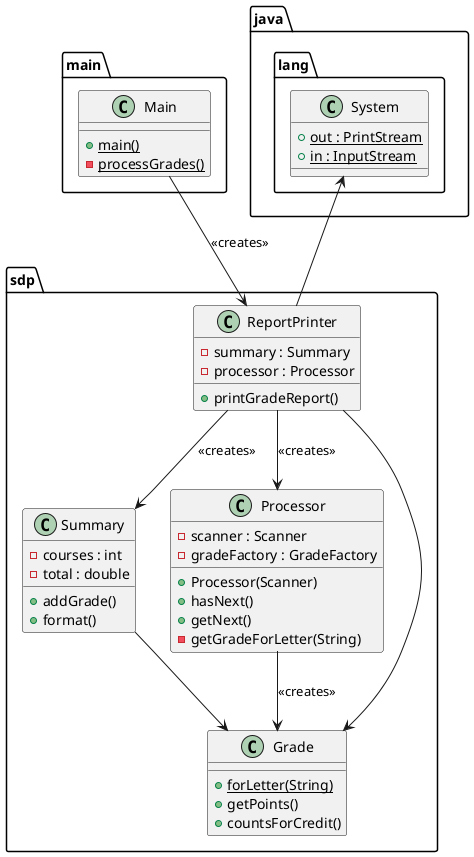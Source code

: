 @startuml
  package main {
    class Main {
        {static} + main()
        {static} - processGrades()
    }
  }

  package sdp {
    class ReportPrinter {
        - summary : Summary
        - processor : Processor
        + printGradeReport()
    }

    class Summary {
        - courses : int
        - total : double
        + addGrade()
        + format()
    }

    class Processor {
        - scanner : Scanner
        - gradeFactory : GradeFactory
        + Processor(Scanner)
        + hasNext()
        + getNext()
        - getGradeForLetter(String)
    }

    class Grade {
        + {static} forLetter(String)
        + getPoints()
        + countsForCredit()
    }
  }


   class java.lang.System {
    + {static} out : PrintStream
    + {static} in : InputStream
   }

Main --> ReportPrinter : <<creates>>
ReportPrinter --> Summary : <<creates>>
ReportPrinter --> Processor : <<creates>>
ReportPrinter --> Grade
ReportPrinter -up-> java.lang.System
Summary --> Grade
Processor --> Grade : <<creates>>

@enduml
